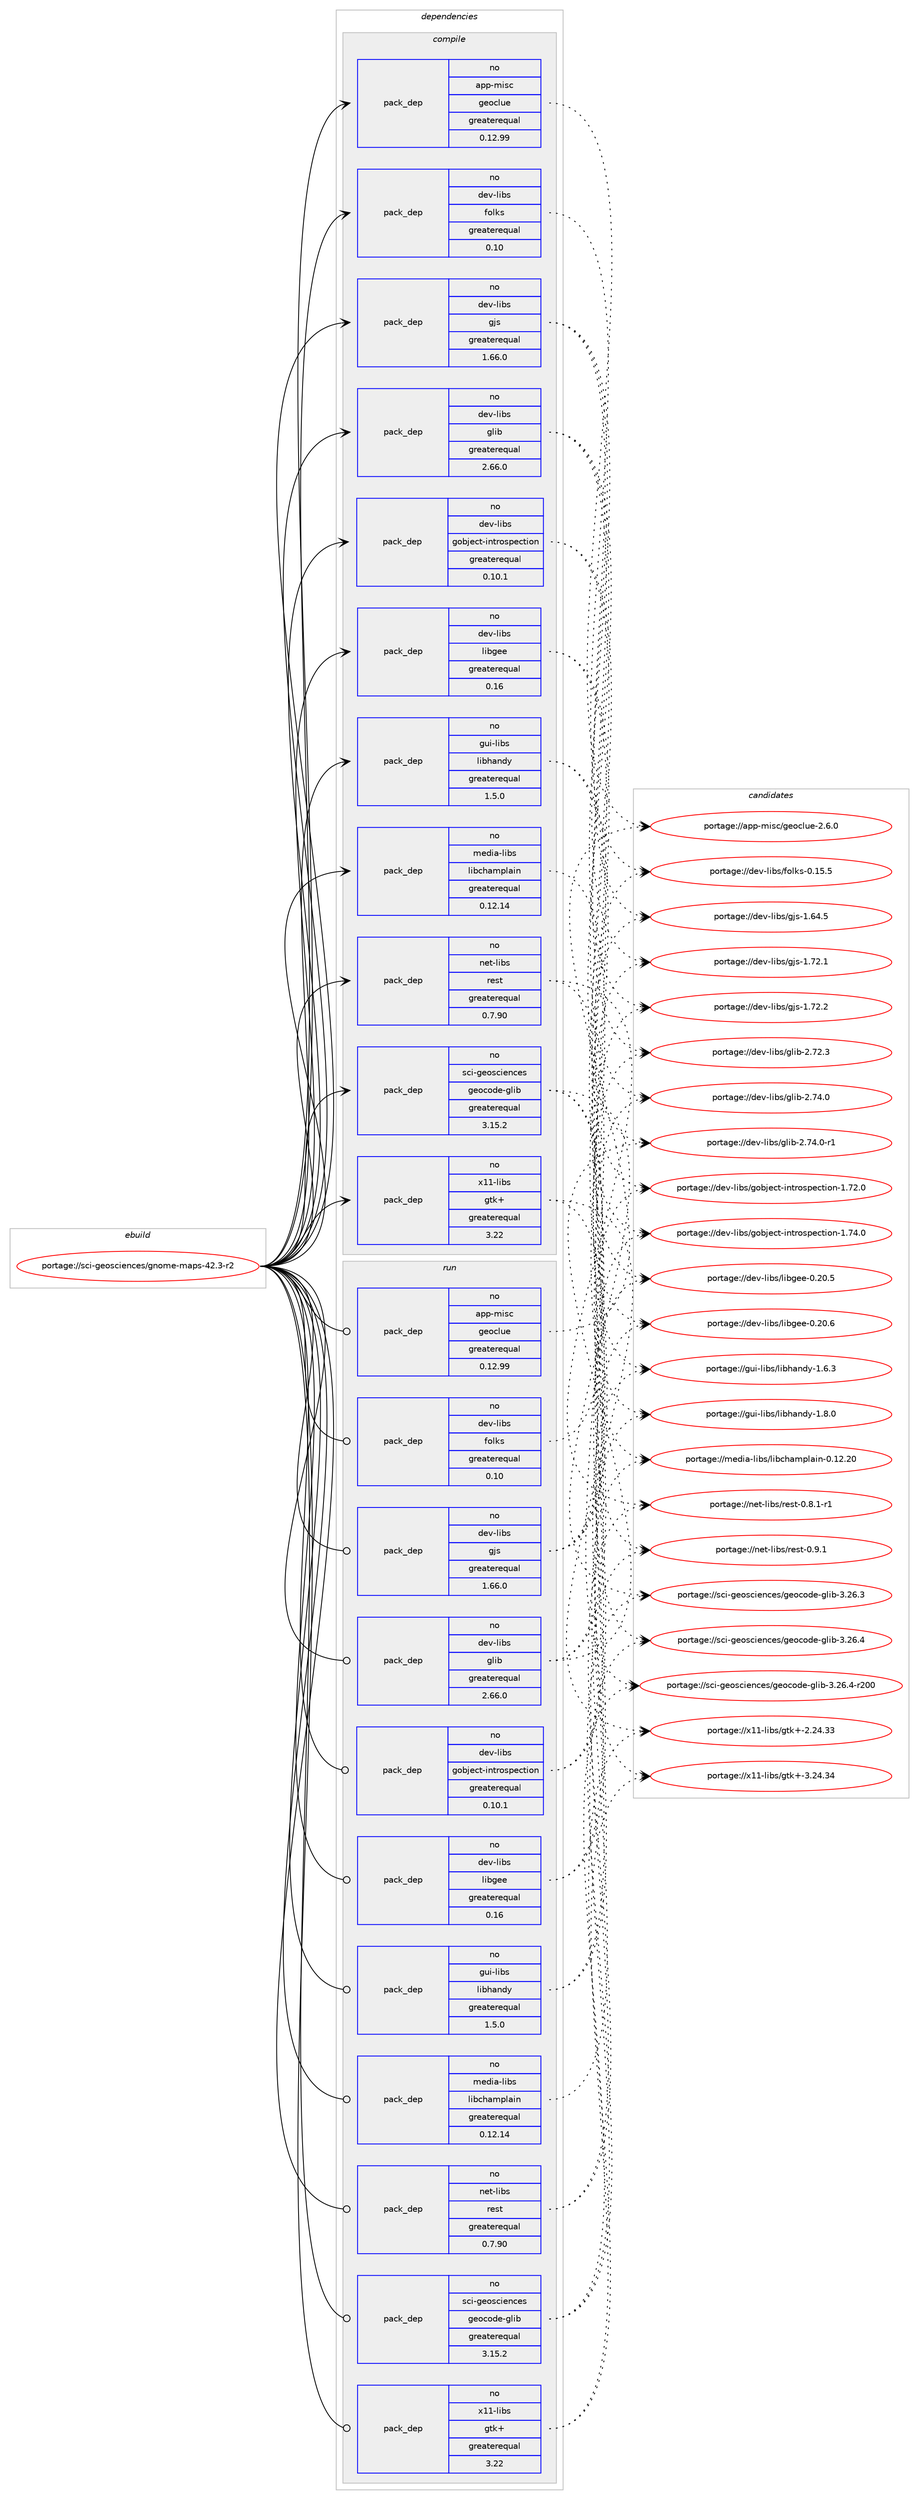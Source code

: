 digraph prolog {

# *************
# Graph options
# *************

newrank=true;
concentrate=true;
compound=true;
graph [rankdir=LR,fontname=Helvetica,fontsize=10,ranksep=1.5];#, ranksep=2.5, nodesep=0.2];
edge  [arrowhead=vee];
node  [fontname=Helvetica,fontsize=10];

# **********
# The ebuild
# **********

subgraph cluster_leftcol {
color=gray;
rank=same;
label=<<i>ebuild</i>>;
id [label="portage://sci-geosciences/gnome-maps-42.3-r2", color=red, width=4, href="../sci-geosciences/gnome-maps-42.3-r2.svg"];
}

# ****************
# The dependencies
# ****************

subgraph cluster_midcol {
color=gray;
label=<<i>dependencies</i>>;
subgraph cluster_compile {
fillcolor="#eeeeee";
style=filled;
label=<<i>compile</i>>;
# *** BEGIN UNKNOWN DEPENDENCY TYPE (TODO) ***
# id -> package_dependency(portage://sci-geosciences/gnome-maps-42.3-r2,install,no,app-crypt,libsecret,none,[,,],[],[use(enable(introspection),none)])
# *** END UNKNOWN DEPENDENCY TYPE (TODO) ***

subgraph pack182 {
dependency333 [label=<<TABLE BORDER="0" CELLBORDER="1" CELLSPACING="0" CELLPADDING="4" WIDTH="220"><TR><TD ROWSPAN="6" CELLPADDING="30">pack_dep</TD></TR><TR><TD WIDTH="110">no</TD></TR><TR><TD>app-misc</TD></TR><TR><TD>geoclue</TD></TR><TR><TD>greaterequal</TD></TR><TR><TD>0.12.99</TD></TR></TABLE>>, shape=none, color=blue];
}
id:e -> dependency333:w [weight=20,style="solid",arrowhead="vee"];
subgraph pack183 {
dependency334 [label=<<TABLE BORDER="0" CELLBORDER="1" CELLSPACING="0" CELLPADDING="4" WIDTH="220"><TR><TD ROWSPAN="6" CELLPADDING="30">pack_dep</TD></TR><TR><TD WIDTH="110">no</TD></TR><TR><TD>dev-libs</TD></TR><TR><TD>folks</TD></TR><TR><TD>greaterequal</TD></TR><TR><TD>0.10</TD></TR></TABLE>>, shape=none, color=blue];
}
id:e -> dependency334:w [weight=20,style="solid",arrowhead="vee"];
subgraph pack184 {
dependency335 [label=<<TABLE BORDER="0" CELLBORDER="1" CELLSPACING="0" CELLPADDING="4" WIDTH="220"><TR><TD ROWSPAN="6" CELLPADDING="30">pack_dep</TD></TR><TR><TD WIDTH="110">no</TD></TR><TR><TD>dev-libs</TD></TR><TR><TD>gjs</TD></TR><TR><TD>greaterequal</TD></TR><TR><TD>1.66.0</TD></TR></TABLE>>, shape=none, color=blue];
}
id:e -> dependency335:w [weight=20,style="solid",arrowhead="vee"];
subgraph pack185 {
dependency336 [label=<<TABLE BORDER="0" CELLBORDER="1" CELLSPACING="0" CELLPADDING="4" WIDTH="220"><TR><TD ROWSPAN="6" CELLPADDING="30">pack_dep</TD></TR><TR><TD WIDTH="110">no</TD></TR><TR><TD>dev-libs</TD></TR><TR><TD>glib</TD></TR><TR><TD>greaterequal</TD></TR><TR><TD>2.66.0</TD></TR></TABLE>>, shape=none, color=blue];
}
id:e -> dependency336:w [weight=20,style="solid",arrowhead="vee"];
subgraph pack186 {
dependency337 [label=<<TABLE BORDER="0" CELLBORDER="1" CELLSPACING="0" CELLPADDING="4" WIDTH="220"><TR><TD ROWSPAN="6" CELLPADDING="30">pack_dep</TD></TR><TR><TD WIDTH="110">no</TD></TR><TR><TD>dev-libs</TD></TR><TR><TD>gobject-introspection</TD></TR><TR><TD>greaterequal</TD></TR><TR><TD>0.10.1</TD></TR></TABLE>>, shape=none, color=blue];
}
id:e -> dependency337:w [weight=20,style="solid",arrowhead="vee"];
subgraph pack187 {
dependency338 [label=<<TABLE BORDER="0" CELLBORDER="1" CELLSPACING="0" CELLPADDING="4" WIDTH="220"><TR><TD ROWSPAN="6" CELLPADDING="30">pack_dep</TD></TR><TR><TD WIDTH="110">no</TD></TR><TR><TD>dev-libs</TD></TR><TR><TD>libgee</TD></TR><TR><TD>greaterequal</TD></TR><TR><TD>0.16</TD></TR></TABLE>>, shape=none, color=blue];
}
id:e -> dependency338:w [weight=20,style="solid",arrowhead="vee"];
# *** BEGIN UNKNOWN DEPENDENCY TYPE (TODO) ***
# id -> package_dependency(portage://sci-geosciences/gnome-maps-42.3-r2,install,no,dev-libs,libgweather,none,[,,],[slot(4),equal],[use(enable(introspection),none)])
# *** END UNKNOWN DEPENDENCY TYPE (TODO) ***

# *** BEGIN UNKNOWN DEPENDENCY TYPE (TODO) ***
# id -> package_dependency(portage://sci-geosciences/gnome-maps-42.3-r2,install,no,dev-libs,libxml2,none,[,,],[slot(2)],[])
# *** END UNKNOWN DEPENDENCY TYPE (TODO) ***

subgraph pack188 {
dependency339 [label=<<TABLE BORDER="0" CELLBORDER="1" CELLSPACING="0" CELLPADDING="4" WIDTH="220"><TR><TD ROWSPAN="6" CELLPADDING="30">pack_dep</TD></TR><TR><TD WIDTH="110">no</TD></TR><TR><TD>gui-libs</TD></TR><TR><TD>libhandy</TD></TR><TR><TD>greaterequal</TD></TR><TR><TD>1.5.0</TD></TR></TABLE>>, shape=none, color=blue];
}
id:e -> dependency339:w [weight=20,style="solid",arrowhead="vee"];
# *** BEGIN UNKNOWN DEPENDENCY TYPE (TODO) ***
# id -> package_dependency(portage://sci-geosciences/gnome-maps-42.3-r2,install,no,media-libs,clutter,none,[,,],[slot(1.0)],[use(enable(introspection),none)])
# *** END UNKNOWN DEPENDENCY TYPE (TODO) ***

# *** BEGIN UNKNOWN DEPENDENCY TYPE (TODO) ***
# id -> package_dependency(portage://sci-geosciences/gnome-maps-42.3-r2,install,no,media-libs,clutter-gtk,none,[,,],[slot(1.0)],[use(enable(introspection),none)])
# *** END UNKNOWN DEPENDENCY TYPE (TODO) ***

subgraph pack189 {
dependency340 [label=<<TABLE BORDER="0" CELLBORDER="1" CELLSPACING="0" CELLPADDING="4" WIDTH="220"><TR><TD ROWSPAN="6" CELLPADDING="30">pack_dep</TD></TR><TR><TD WIDTH="110">no</TD></TR><TR><TD>media-libs</TD></TR><TR><TD>libchamplain</TD></TR><TR><TD>greaterequal</TD></TR><TR><TD>0.12.14</TD></TR></TABLE>>, shape=none, color=blue];
}
id:e -> dependency340:w [weight=20,style="solid",arrowhead="vee"];
# *** BEGIN UNKNOWN DEPENDENCY TYPE (TODO) ***
# id -> package_dependency(portage://sci-geosciences/gnome-maps-42.3-r2,install,no,net-libs,gnome-online-accounts,none,[,,],[],[use(enable(introspection),none)])
# *** END UNKNOWN DEPENDENCY TYPE (TODO) ***

# *** BEGIN UNKNOWN DEPENDENCY TYPE (TODO) ***
# id -> package_dependency(portage://sci-geosciences/gnome-maps-42.3-r2,install,no,net-libs,libgfbgraph,none,[,,],[],[use(enable(introspection),none)])
# *** END UNKNOWN DEPENDENCY TYPE (TODO) ***

# *** BEGIN UNKNOWN DEPENDENCY TYPE (TODO) ***
# id -> package_dependency(portage://sci-geosciences/gnome-maps-42.3-r2,install,no,net-libs,libsoup,none,[,,],[slot(2.4)],[use(enable(introspection),none)])
# *** END UNKNOWN DEPENDENCY TYPE (TODO) ***

subgraph pack190 {
dependency341 [label=<<TABLE BORDER="0" CELLBORDER="1" CELLSPACING="0" CELLPADDING="4" WIDTH="220"><TR><TD ROWSPAN="6" CELLPADDING="30">pack_dep</TD></TR><TR><TD WIDTH="110">no</TD></TR><TR><TD>net-libs</TD></TR><TR><TD>rest</TD></TR><TR><TD>greaterequal</TD></TR><TR><TD>0.7.90</TD></TR></TABLE>>, shape=none, color=blue];
}
id:e -> dependency341:w [weight=20,style="solid",arrowhead="vee"];
# *** BEGIN UNKNOWN DEPENDENCY TYPE (TODO) ***
# id -> package_dependency(portage://sci-geosciences/gnome-maps-42.3-r2,install,no,net-libs,webkit-gtk,none,[,,],[slot(4)],[use(enable(introspection),none)])
# *** END UNKNOWN DEPENDENCY TYPE (TODO) ***

subgraph pack191 {
dependency342 [label=<<TABLE BORDER="0" CELLBORDER="1" CELLSPACING="0" CELLPADDING="4" WIDTH="220"><TR><TD ROWSPAN="6" CELLPADDING="30">pack_dep</TD></TR><TR><TD WIDTH="110">no</TD></TR><TR><TD>sci-geosciences</TD></TR><TR><TD>geocode-glib</TD></TR><TR><TD>greaterequal</TD></TR><TR><TD>3.15.2</TD></TR></TABLE>>, shape=none, color=blue];
}
id:e -> dependency342:w [weight=20,style="solid",arrowhead="vee"];
subgraph pack192 {
dependency343 [label=<<TABLE BORDER="0" CELLBORDER="1" CELLSPACING="0" CELLPADDING="4" WIDTH="220"><TR><TD ROWSPAN="6" CELLPADDING="30">pack_dep</TD></TR><TR><TD WIDTH="110">no</TD></TR><TR><TD>x11-libs</TD></TR><TR><TD>gtk+</TD></TR><TR><TD>greaterequal</TD></TR><TR><TD>3.22</TD></TR></TABLE>>, shape=none, color=blue];
}
id:e -> dependency343:w [weight=20,style="solid",arrowhead="vee"];
# *** BEGIN UNKNOWN DEPENDENCY TYPE (TODO) ***
# id -> package_dependency(portage://sci-geosciences/gnome-maps-42.3-r2,install,no,x11-libs,pango,none,[,,],[],[use(enable(introspection),none)])
# *** END UNKNOWN DEPENDENCY TYPE (TODO) ***

}
subgraph cluster_compileandrun {
fillcolor="#eeeeee";
style=filled;
label=<<i>compile and run</i>>;
}
subgraph cluster_run {
fillcolor="#eeeeee";
style=filled;
label=<<i>run</i>>;
# *** BEGIN UNKNOWN DEPENDENCY TYPE (TODO) ***
# id -> package_dependency(portage://sci-geosciences/gnome-maps-42.3-r2,run,no,app-crypt,libsecret,none,[,,],[],[use(enable(introspection),none)])
# *** END UNKNOWN DEPENDENCY TYPE (TODO) ***

subgraph pack193 {
dependency344 [label=<<TABLE BORDER="0" CELLBORDER="1" CELLSPACING="0" CELLPADDING="4" WIDTH="220"><TR><TD ROWSPAN="6" CELLPADDING="30">pack_dep</TD></TR><TR><TD WIDTH="110">no</TD></TR><TR><TD>app-misc</TD></TR><TR><TD>geoclue</TD></TR><TR><TD>greaterequal</TD></TR><TR><TD>0.12.99</TD></TR></TABLE>>, shape=none, color=blue];
}
id:e -> dependency344:w [weight=20,style="solid",arrowhead="odot"];
subgraph pack194 {
dependency345 [label=<<TABLE BORDER="0" CELLBORDER="1" CELLSPACING="0" CELLPADDING="4" WIDTH="220"><TR><TD ROWSPAN="6" CELLPADDING="30">pack_dep</TD></TR><TR><TD WIDTH="110">no</TD></TR><TR><TD>dev-libs</TD></TR><TR><TD>folks</TD></TR><TR><TD>greaterequal</TD></TR><TR><TD>0.10</TD></TR></TABLE>>, shape=none, color=blue];
}
id:e -> dependency345:w [weight=20,style="solid",arrowhead="odot"];
subgraph pack195 {
dependency346 [label=<<TABLE BORDER="0" CELLBORDER="1" CELLSPACING="0" CELLPADDING="4" WIDTH="220"><TR><TD ROWSPAN="6" CELLPADDING="30">pack_dep</TD></TR><TR><TD WIDTH="110">no</TD></TR><TR><TD>dev-libs</TD></TR><TR><TD>gjs</TD></TR><TR><TD>greaterequal</TD></TR><TR><TD>1.66.0</TD></TR></TABLE>>, shape=none, color=blue];
}
id:e -> dependency346:w [weight=20,style="solid",arrowhead="odot"];
subgraph pack196 {
dependency347 [label=<<TABLE BORDER="0" CELLBORDER="1" CELLSPACING="0" CELLPADDING="4" WIDTH="220"><TR><TD ROWSPAN="6" CELLPADDING="30">pack_dep</TD></TR><TR><TD WIDTH="110">no</TD></TR><TR><TD>dev-libs</TD></TR><TR><TD>glib</TD></TR><TR><TD>greaterequal</TD></TR><TR><TD>2.66.0</TD></TR></TABLE>>, shape=none, color=blue];
}
id:e -> dependency347:w [weight=20,style="solid",arrowhead="odot"];
subgraph pack197 {
dependency348 [label=<<TABLE BORDER="0" CELLBORDER="1" CELLSPACING="0" CELLPADDING="4" WIDTH="220"><TR><TD ROWSPAN="6" CELLPADDING="30">pack_dep</TD></TR><TR><TD WIDTH="110">no</TD></TR><TR><TD>dev-libs</TD></TR><TR><TD>gobject-introspection</TD></TR><TR><TD>greaterequal</TD></TR><TR><TD>0.10.1</TD></TR></TABLE>>, shape=none, color=blue];
}
id:e -> dependency348:w [weight=20,style="solid",arrowhead="odot"];
subgraph pack198 {
dependency349 [label=<<TABLE BORDER="0" CELLBORDER="1" CELLSPACING="0" CELLPADDING="4" WIDTH="220"><TR><TD ROWSPAN="6" CELLPADDING="30">pack_dep</TD></TR><TR><TD WIDTH="110">no</TD></TR><TR><TD>dev-libs</TD></TR><TR><TD>libgee</TD></TR><TR><TD>greaterequal</TD></TR><TR><TD>0.16</TD></TR></TABLE>>, shape=none, color=blue];
}
id:e -> dependency349:w [weight=20,style="solid",arrowhead="odot"];
# *** BEGIN UNKNOWN DEPENDENCY TYPE (TODO) ***
# id -> package_dependency(portage://sci-geosciences/gnome-maps-42.3-r2,run,no,dev-libs,libgweather,none,[,,],[slot(4),equal],[use(enable(introspection),none)])
# *** END UNKNOWN DEPENDENCY TYPE (TODO) ***

# *** BEGIN UNKNOWN DEPENDENCY TYPE (TODO) ***
# id -> package_dependency(portage://sci-geosciences/gnome-maps-42.3-r2,run,no,dev-libs,libxml2,none,[,,],[slot(2)],[])
# *** END UNKNOWN DEPENDENCY TYPE (TODO) ***

subgraph pack199 {
dependency350 [label=<<TABLE BORDER="0" CELLBORDER="1" CELLSPACING="0" CELLPADDING="4" WIDTH="220"><TR><TD ROWSPAN="6" CELLPADDING="30">pack_dep</TD></TR><TR><TD WIDTH="110">no</TD></TR><TR><TD>gui-libs</TD></TR><TR><TD>libhandy</TD></TR><TR><TD>greaterequal</TD></TR><TR><TD>1.5.0</TD></TR></TABLE>>, shape=none, color=blue];
}
id:e -> dependency350:w [weight=20,style="solid",arrowhead="odot"];
# *** BEGIN UNKNOWN DEPENDENCY TYPE (TODO) ***
# id -> package_dependency(portage://sci-geosciences/gnome-maps-42.3-r2,run,no,media-libs,clutter,none,[,,],[slot(1.0)],[use(enable(introspection),none)])
# *** END UNKNOWN DEPENDENCY TYPE (TODO) ***

# *** BEGIN UNKNOWN DEPENDENCY TYPE (TODO) ***
# id -> package_dependency(portage://sci-geosciences/gnome-maps-42.3-r2,run,no,media-libs,clutter-gtk,none,[,,],[slot(1.0)],[use(enable(introspection),none)])
# *** END UNKNOWN DEPENDENCY TYPE (TODO) ***

subgraph pack200 {
dependency351 [label=<<TABLE BORDER="0" CELLBORDER="1" CELLSPACING="0" CELLPADDING="4" WIDTH="220"><TR><TD ROWSPAN="6" CELLPADDING="30">pack_dep</TD></TR><TR><TD WIDTH="110">no</TD></TR><TR><TD>media-libs</TD></TR><TR><TD>libchamplain</TD></TR><TR><TD>greaterequal</TD></TR><TR><TD>0.12.14</TD></TR></TABLE>>, shape=none, color=blue];
}
id:e -> dependency351:w [weight=20,style="solid",arrowhead="odot"];
# *** BEGIN UNKNOWN DEPENDENCY TYPE (TODO) ***
# id -> package_dependency(portage://sci-geosciences/gnome-maps-42.3-r2,run,no,net-libs,gnome-online-accounts,none,[,,],[],[use(enable(introspection),none)])
# *** END UNKNOWN DEPENDENCY TYPE (TODO) ***

# *** BEGIN UNKNOWN DEPENDENCY TYPE (TODO) ***
# id -> package_dependency(portage://sci-geosciences/gnome-maps-42.3-r2,run,no,net-libs,libgfbgraph,none,[,,],[],[use(enable(introspection),none)])
# *** END UNKNOWN DEPENDENCY TYPE (TODO) ***

# *** BEGIN UNKNOWN DEPENDENCY TYPE (TODO) ***
# id -> package_dependency(portage://sci-geosciences/gnome-maps-42.3-r2,run,no,net-libs,libsoup,none,[,,],[slot(2.4)],[use(enable(introspection),none)])
# *** END UNKNOWN DEPENDENCY TYPE (TODO) ***

subgraph pack201 {
dependency352 [label=<<TABLE BORDER="0" CELLBORDER="1" CELLSPACING="0" CELLPADDING="4" WIDTH="220"><TR><TD ROWSPAN="6" CELLPADDING="30">pack_dep</TD></TR><TR><TD WIDTH="110">no</TD></TR><TR><TD>net-libs</TD></TR><TR><TD>rest</TD></TR><TR><TD>greaterequal</TD></TR><TR><TD>0.7.90</TD></TR></TABLE>>, shape=none, color=blue];
}
id:e -> dependency352:w [weight=20,style="solid",arrowhead="odot"];
# *** BEGIN UNKNOWN DEPENDENCY TYPE (TODO) ***
# id -> package_dependency(portage://sci-geosciences/gnome-maps-42.3-r2,run,no,net-libs,webkit-gtk,none,[,,],[slot(4)],[use(enable(introspection),none)])
# *** END UNKNOWN DEPENDENCY TYPE (TODO) ***

subgraph pack202 {
dependency353 [label=<<TABLE BORDER="0" CELLBORDER="1" CELLSPACING="0" CELLPADDING="4" WIDTH="220"><TR><TD ROWSPAN="6" CELLPADDING="30">pack_dep</TD></TR><TR><TD WIDTH="110">no</TD></TR><TR><TD>sci-geosciences</TD></TR><TR><TD>geocode-glib</TD></TR><TR><TD>greaterequal</TD></TR><TR><TD>3.15.2</TD></TR></TABLE>>, shape=none, color=blue];
}
id:e -> dependency353:w [weight=20,style="solid",arrowhead="odot"];
subgraph pack203 {
dependency354 [label=<<TABLE BORDER="0" CELLBORDER="1" CELLSPACING="0" CELLPADDING="4" WIDTH="220"><TR><TD ROWSPAN="6" CELLPADDING="30">pack_dep</TD></TR><TR><TD WIDTH="110">no</TD></TR><TR><TD>x11-libs</TD></TR><TR><TD>gtk+</TD></TR><TR><TD>greaterequal</TD></TR><TR><TD>3.22</TD></TR></TABLE>>, shape=none, color=blue];
}
id:e -> dependency354:w [weight=20,style="solid",arrowhead="odot"];
# *** BEGIN UNKNOWN DEPENDENCY TYPE (TODO) ***
# id -> package_dependency(portage://sci-geosciences/gnome-maps-42.3-r2,run,no,x11-libs,pango,none,[,,],[],[use(enable(introspection),none)])
# *** END UNKNOWN DEPENDENCY TYPE (TODO) ***

}
}

# **************
# The candidates
# **************

subgraph cluster_choices {
rank=same;
color=gray;
label=<<i>candidates</i>>;

subgraph choice182 {
color=black;
nodesep=1;
choice9711211245109105115994710310111199108117101455046544648 [label="portage://app-misc/geoclue-2.6.0", color=red, width=4,href="../app-misc/geoclue-2.6.0.svg"];
dependency333:e -> choice9711211245109105115994710310111199108117101455046544648:w [style=dotted,weight="100"];
}
subgraph choice183 {
color=black;
nodesep=1;
choice10010111845108105981154710211110810711545484649534653 [label="portage://dev-libs/folks-0.15.5", color=red, width=4,href="../dev-libs/folks-0.15.5.svg"];
dependency334:e -> choice10010111845108105981154710211110810711545484649534653:w [style=dotted,weight="100"];
}
subgraph choice184 {
color=black;
nodesep=1;
choice10010111845108105981154710310611545494654524653 [label="portage://dev-libs/gjs-1.64.5", color=red, width=4,href="../dev-libs/gjs-1.64.5.svg"];
choice10010111845108105981154710310611545494655504649 [label="portage://dev-libs/gjs-1.72.1", color=red, width=4,href="../dev-libs/gjs-1.72.1.svg"];
choice10010111845108105981154710310611545494655504650 [label="portage://dev-libs/gjs-1.72.2", color=red, width=4,href="../dev-libs/gjs-1.72.2.svg"];
dependency335:e -> choice10010111845108105981154710310611545494654524653:w [style=dotted,weight="100"];
dependency335:e -> choice10010111845108105981154710310611545494655504649:w [style=dotted,weight="100"];
dependency335:e -> choice10010111845108105981154710310611545494655504650:w [style=dotted,weight="100"];
}
subgraph choice185 {
color=black;
nodesep=1;
choice1001011184510810598115471031081059845504655504651 [label="portage://dev-libs/glib-2.72.3", color=red, width=4,href="../dev-libs/glib-2.72.3.svg"];
choice1001011184510810598115471031081059845504655524648 [label="portage://dev-libs/glib-2.74.0", color=red, width=4,href="../dev-libs/glib-2.74.0.svg"];
choice10010111845108105981154710310810598455046555246484511449 [label="portage://dev-libs/glib-2.74.0-r1", color=red, width=4,href="../dev-libs/glib-2.74.0-r1.svg"];
dependency336:e -> choice1001011184510810598115471031081059845504655504651:w [style=dotted,weight="100"];
dependency336:e -> choice1001011184510810598115471031081059845504655524648:w [style=dotted,weight="100"];
dependency336:e -> choice10010111845108105981154710310810598455046555246484511449:w [style=dotted,weight="100"];
}
subgraph choice186 {
color=black;
nodesep=1;
choice1001011184510810598115471031119810610199116451051101161141111151121019911610511111045494655504648 [label="portage://dev-libs/gobject-introspection-1.72.0", color=red, width=4,href="../dev-libs/gobject-introspection-1.72.0.svg"];
choice1001011184510810598115471031119810610199116451051101161141111151121019911610511111045494655524648 [label="portage://dev-libs/gobject-introspection-1.74.0", color=red, width=4,href="../dev-libs/gobject-introspection-1.74.0.svg"];
dependency337:e -> choice1001011184510810598115471031119810610199116451051101161141111151121019911610511111045494655504648:w [style=dotted,weight="100"];
dependency337:e -> choice1001011184510810598115471031119810610199116451051101161141111151121019911610511111045494655524648:w [style=dotted,weight="100"];
}
subgraph choice187 {
color=black;
nodesep=1;
choice1001011184510810598115471081059810310110145484650484653 [label="portage://dev-libs/libgee-0.20.5", color=red, width=4,href="../dev-libs/libgee-0.20.5.svg"];
choice1001011184510810598115471081059810310110145484650484654 [label="portage://dev-libs/libgee-0.20.6", color=red, width=4,href="../dev-libs/libgee-0.20.6.svg"];
dependency338:e -> choice1001011184510810598115471081059810310110145484650484653:w [style=dotted,weight="100"];
dependency338:e -> choice1001011184510810598115471081059810310110145484650484654:w [style=dotted,weight="100"];
}
subgraph choice188 {
color=black;
nodesep=1;
choice1031171054510810598115471081059810497110100121454946544651 [label="portage://gui-libs/libhandy-1.6.3", color=red, width=4,href="../gui-libs/libhandy-1.6.3.svg"];
choice1031171054510810598115471081059810497110100121454946564648 [label="portage://gui-libs/libhandy-1.8.0", color=red, width=4,href="../gui-libs/libhandy-1.8.0.svg"];
dependency339:e -> choice1031171054510810598115471081059810497110100121454946544651:w [style=dotted,weight="100"];
dependency339:e -> choice1031171054510810598115471081059810497110100121454946564648:w [style=dotted,weight="100"];
}
subgraph choice189 {
color=black;
nodesep=1;
choice10910110010597451081059811547108105989910497109112108971051104548464950465048 [label="portage://media-libs/libchamplain-0.12.20", color=red, width=4,href="../media-libs/libchamplain-0.12.20.svg"];
dependency340:e -> choice10910110010597451081059811547108105989910497109112108971051104548464950465048:w [style=dotted,weight="100"];
}
subgraph choice190 {
color=black;
nodesep=1;
choice1101011164510810598115471141011151164548465646494511449 [label="portage://net-libs/rest-0.8.1-r1", color=red, width=4,href="../net-libs/rest-0.8.1-r1.svg"];
choice110101116451081059811547114101115116454846574649 [label="portage://net-libs/rest-0.9.1", color=red, width=4,href="../net-libs/rest-0.9.1.svg"];
dependency341:e -> choice1101011164510810598115471141011151164548465646494511449:w [style=dotted,weight="100"];
dependency341:e -> choice110101116451081059811547114101115116454846574649:w [style=dotted,weight="100"];
}
subgraph choice191 {
color=black;
nodesep=1;
choice115991054510310111111599105101110991011154710310111199111100101451031081059845514650544651 [label="portage://sci-geosciences/geocode-glib-3.26.3", color=red, width=4,href="../sci-geosciences/geocode-glib-3.26.3.svg"];
choice115991054510310111111599105101110991011154710310111199111100101451031081059845514650544652 [label="portage://sci-geosciences/geocode-glib-3.26.4", color=red, width=4,href="../sci-geosciences/geocode-glib-3.26.4.svg"];
choice11599105451031011111159910510111099101115471031011119911110010145103108105984551465054465245114504848 [label="portage://sci-geosciences/geocode-glib-3.26.4-r200", color=red, width=4,href="../sci-geosciences/geocode-glib-3.26.4-r200.svg"];
dependency342:e -> choice115991054510310111111599105101110991011154710310111199111100101451031081059845514650544651:w [style=dotted,weight="100"];
dependency342:e -> choice115991054510310111111599105101110991011154710310111199111100101451031081059845514650544652:w [style=dotted,weight="100"];
dependency342:e -> choice11599105451031011111159910510111099101115471031011119911110010145103108105984551465054465245114504848:w [style=dotted,weight="100"];
}
subgraph choice192 {
color=black;
nodesep=1;
choice1204949451081059811547103116107434550465052465151 [label="portage://x11-libs/gtk+-2.24.33", color=red, width=4,href="../x11-libs/gtk+-2.24.33.svg"];
choice1204949451081059811547103116107434551465052465152 [label="portage://x11-libs/gtk+-3.24.34", color=red, width=4,href="../x11-libs/gtk+-3.24.34.svg"];
dependency343:e -> choice1204949451081059811547103116107434550465052465151:w [style=dotted,weight="100"];
dependency343:e -> choice1204949451081059811547103116107434551465052465152:w [style=dotted,weight="100"];
}
subgraph choice193 {
color=black;
nodesep=1;
choice9711211245109105115994710310111199108117101455046544648 [label="portage://app-misc/geoclue-2.6.0", color=red, width=4,href="../app-misc/geoclue-2.6.0.svg"];
dependency344:e -> choice9711211245109105115994710310111199108117101455046544648:w [style=dotted,weight="100"];
}
subgraph choice194 {
color=black;
nodesep=1;
choice10010111845108105981154710211110810711545484649534653 [label="portage://dev-libs/folks-0.15.5", color=red, width=4,href="../dev-libs/folks-0.15.5.svg"];
dependency345:e -> choice10010111845108105981154710211110810711545484649534653:w [style=dotted,weight="100"];
}
subgraph choice195 {
color=black;
nodesep=1;
choice10010111845108105981154710310611545494654524653 [label="portage://dev-libs/gjs-1.64.5", color=red, width=4,href="../dev-libs/gjs-1.64.5.svg"];
choice10010111845108105981154710310611545494655504649 [label="portage://dev-libs/gjs-1.72.1", color=red, width=4,href="../dev-libs/gjs-1.72.1.svg"];
choice10010111845108105981154710310611545494655504650 [label="portage://dev-libs/gjs-1.72.2", color=red, width=4,href="../dev-libs/gjs-1.72.2.svg"];
dependency346:e -> choice10010111845108105981154710310611545494654524653:w [style=dotted,weight="100"];
dependency346:e -> choice10010111845108105981154710310611545494655504649:w [style=dotted,weight="100"];
dependency346:e -> choice10010111845108105981154710310611545494655504650:w [style=dotted,weight="100"];
}
subgraph choice196 {
color=black;
nodesep=1;
choice1001011184510810598115471031081059845504655504651 [label="portage://dev-libs/glib-2.72.3", color=red, width=4,href="../dev-libs/glib-2.72.3.svg"];
choice1001011184510810598115471031081059845504655524648 [label="portage://dev-libs/glib-2.74.0", color=red, width=4,href="../dev-libs/glib-2.74.0.svg"];
choice10010111845108105981154710310810598455046555246484511449 [label="portage://dev-libs/glib-2.74.0-r1", color=red, width=4,href="../dev-libs/glib-2.74.0-r1.svg"];
dependency347:e -> choice1001011184510810598115471031081059845504655504651:w [style=dotted,weight="100"];
dependency347:e -> choice1001011184510810598115471031081059845504655524648:w [style=dotted,weight="100"];
dependency347:e -> choice10010111845108105981154710310810598455046555246484511449:w [style=dotted,weight="100"];
}
subgraph choice197 {
color=black;
nodesep=1;
choice1001011184510810598115471031119810610199116451051101161141111151121019911610511111045494655504648 [label="portage://dev-libs/gobject-introspection-1.72.0", color=red, width=4,href="../dev-libs/gobject-introspection-1.72.0.svg"];
choice1001011184510810598115471031119810610199116451051101161141111151121019911610511111045494655524648 [label="portage://dev-libs/gobject-introspection-1.74.0", color=red, width=4,href="../dev-libs/gobject-introspection-1.74.0.svg"];
dependency348:e -> choice1001011184510810598115471031119810610199116451051101161141111151121019911610511111045494655504648:w [style=dotted,weight="100"];
dependency348:e -> choice1001011184510810598115471031119810610199116451051101161141111151121019911610511111045494655524648:w [style=dotted,weight="100"];
}
subgraph choice198 {
color=black;
nodesep=1;
choice1001011184510810598115471081059810310110145484650484653 [label="portage://dev-libs/libgee-0.20.5", color=red, width=4,href="../dev-libs/libgee-0.20.5.svg"];
choice1001011184510810598115471081059810310110145484650484654 [label="portage://dev-libs/libgee-0.20.6", color=red, width=4,href="../dev-libs/libgee-0.20.6.svg"];
dependency349:e -> choice1001011184510810598115471081059810310110145484650484653:w [style=dotted,weight="100"];
dependency349:e -> choice1001011184510810598115471081059810310110145484650484654:w [style=dotted,weight="100"];
}
subgraph choice199 {
color=black;
nodesep=1;
choice1031171054510810598115471081059810497110100121454946544651 [label="portage://gui-libs/libhandy-1.6.3", color=red, width=4,href="../gui-libs/libhandy-1.6.3.svg"];
choice1031171054510810598115471081059810497110100121454946564648 [label="portage://gui-libs/libhandy-1.8.0", color=red, width=4,href="../gui-libs/libhandy-1.8.0.svg"];
dependency350:e -> choice1031171054510810598115471081059810497110100121454946544651:w [style=dotted,weight="100"];
dependency350:e -> choice1031171054510810598115471081059810497110100121454946564648:w [style=dotted,weight="100"];
}
subgraph choice200 {
color=black;
nodesep=1;
choice10910110010597451081059811547108105989910497109112108971051104548464950465048 [label="portage://media-libs/libchamplain-0.12.20", color=red, width=4,href="../media-libs/libchamplain-0.12.20.svg"];
dependency351:e -> choice10910110010597451081059811547108105989910497109112108971051104548464950465048:w [style=dotted,weight="100"];
}
subgraph choice201 {
color=black;
nodesep=1;
choice1101011164510810598115471141011151164548465646494511449 [label="portage://net-libs/rest-0.8.1-r1", color=red, width=4,href="../net-libs/rest-0.8.1-r1.svg"];
choice110101116451081059811547114101115116454846574649 [label="portage://net-libs/rest-0.9.1", color=red, width=4,href="../net-libs/rest-0.9.1.svg"];
dependency352:e -> choice1101011164510810598115471141011151164548465646494511449:w [style=dotted,weight="100"];
dependency352:e -> choice110101116451081059811547114101115116454846574649:w [style=dotted,weight="100"];
}
subgraph choice202 {
color=black;
nodesep=1;
choice115991054510310111111599105101110991011154710310111199111100101451031081059845514650544651 [label="portage://sci-geosciences/geocode-glib-3.26.3", color=red, width=4,href="../sci-geosciences/geocode-glib-3.26.3.svg"];
choice115991054510310111111599105101110991011154710310111199111100101451031081059845514650544652 [label="portage://sci-geosciences/geocode-glib-3.26.4", color=red, width=4,href="../sci-geosciences/geocode-glib-3.26.4.svg"];
choice11599105451031011111159910510111099101115471031011119911110010145103108105984551465054465245114504848 [label="portage://sci-geosciences/geocode-glib-3.26.4-r200", color=red, width=4,href="../sci-geosciences/geocode-glib-3.26.4-r200.svg"];
dependency353:e -> choice115991054510310111111599105101110991011154710310111199111100101451031081059845514650544651:w [style=dotted,weight="100"];
dependency353:e -> choice115991054510310111111599105101110991011154710310111199111100101451031081059845514650544652:w [style=dotted,weight="100"];
dependency353:e -> choice11599105451031011111159910510111099101115471031011119911110010145103108105984551465054465245114504848:w [style=dotted,weight="100"];
}
subgraph choice203 {
color=black;
nodesep=1;
choice1204949451081059811547103116107434550465052465151 [label="portage://x11-libs/gtk+-2.24.33", color=red, width=4,href="../x11-libs/gtk+-2.24.33.svg"];
choice1204949451081059811547103116107434551465052465152 [label="portage://x11-libs/gtk+-3.24.34", color=red, width=4,href="../x11-libs/gtk+-3.24.34.svg"];
dependency354:e -> choice1204949451081059811547103116107434550465052465151:w [style=dotted,weight="100"];
dependency354:e -> choice1204949451081059811547103116107434551465052465152:w [style=dotted,weight="100"];
}
}

}
